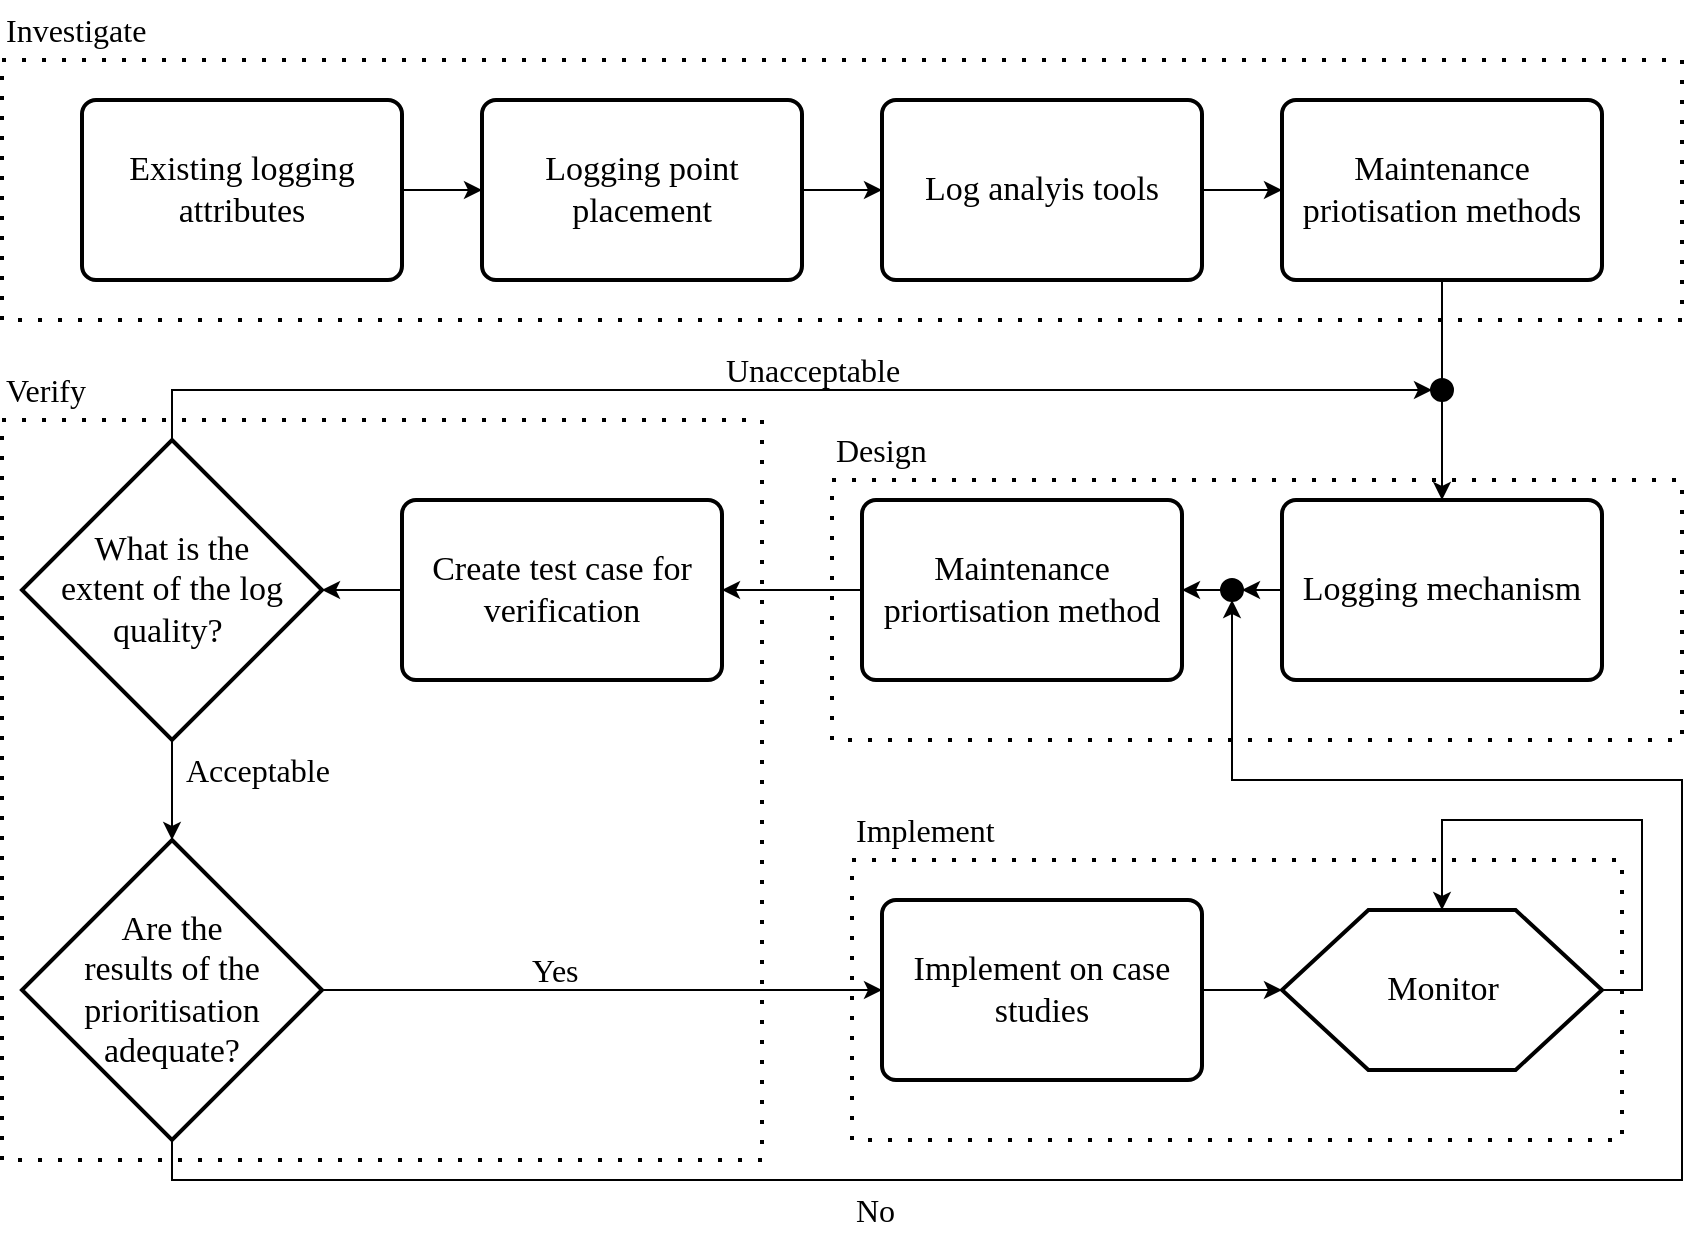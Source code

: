 <mxfile version="22.1.2" type="device">
  <diagram id="U-0fV403eUzDE7zYnu7D" name="Page-1">
    <mxGraphModel dx="2284" dy="836" grid="1" gridSize="10" guides="1" tooltips="1" connect="1" arrows="1" fold="1" page="1" pageScale="1" pageWidth="850" pageHeight="1100" math="0" shadow="0">
      <root>
        <mxCell id="0" />
        <mxCell id="1" parent="0" />
        <mxCell id="UfrXtShlHGIPYOLb9mQC-39" value="" style="rounded=0;whiteSpace=wrap;html=1;dashed=1;dashPattern=1 4;fillColor=none;strokeWidth=2;" parent="1" vertex="1">
          <mxGeometry x="425" y="450" width="385" height="140" as="geometry" />
        </mxCell>
        <mxCell id="UfrXtShlHGIPYOLb9mQC-15" value="" style="rounded=0;whiteSpace=wrap;html=1;dashed=1;dashPattern=1 4;fillColor=none;strokeWidth=2;" parent="1" vertex="1">
          <mxGeometry y="230" width="380" height="370" as="geometry" />
        </mxCell>
        <mxCell id="UfrXtShlHGIPYOLb9mQC-14" value="" style="rounded=0;whiteSpace=wrap;html=1;dashed=1;dashPattern=1 4;fillColor=none;strokeWidth=2;" parent="1" vertex="1">
          <mxGeometry y="50" width="840" height="130" as="geometry" />
        </mxCell>
        <mxCell id="UfrXtShlHGIPYOLb9mQC-16" style="edgeStyle=orthogonalEdgeStyle;rounded=0;orthogonalLoop=1;jettySize=auto;html=1;exitX=1;exitY=0.5;exitDx=0;exitDy=0;entryX=0;entryY=0.5;entryDx=0;entryDy=0;fontFamily=Times New Roman;fontSize=17;" parent="1" source="UfrXtShlHGIPYOLb9mQC-1" target="UfrXtShlHGIPYOLb9mQC-2" edge="1">
          <mxGeometry relative="1" as="geometry" />
        </mxCell>
        <mxCell id="UfrXtShlHGIPYOLb9mQC-1" value="Existing logging attributes" style="rounded=1;whiteSpace=wrap;html=1;absoluteArcSize=1;arcSize=14;strokeWidth=2;fontFamily=Times New Roman;fillColor=none;fontSize=17;" parent="1" vertex="1">
          <mxGeometry x="40" y="70" width="160" height="90" as="geometry" />
        </mxCell>
        <mxCell id="UfrXtShlHGIPYOLb9mQC-17" style="edgeStyle=orthogonalEdgeStyle;rounded=0;orthogonalLoop=1;jettySize=auto;html=1;exitX=1;exitY=0.5;exitDx=0;exitDy=0;entryX=0;entryY=0.5;entryDx=0;entryDy=0;fontFamily=Times New Roman;fontSize=17;" parent="1" source="UfrXtShlHGIPYOLb9mQC-2" target="UfrXtShlHGIPYOLb9mQC-3" edge="1">
          <mxGeometry relative="1" as="geometry" />
        </mxCell>
        <mxCell id="UfrXtShlHGIPYOLb9mQC-2" value="Logging point placement" style="rounded=1;whiteSpace=wrap;html=1;absoluteArcSize=1;arcSize=14;strokeWidth=2;fontFamily=Times New Roman;fillColor=none;fontSize=17;" parent="1" vertex="1">
          <mxGeometry x="240" y="70" width="160" height="90" as="geometry" />
        </mxCell>
        <mxCell id="UfrXtShlHGIPYOLb9mQC-18" style="edgeStyle=orthogonalEdgeStyle;rounded=0;orthogonalLoop=1;jettySize=auto;html=1;exitX=1;exitY=0.5;exitDx=0;exitDy=0;fontFamily=Times New Roman;fontSize=17;" parent="1" source="UfrXtShlHGIPYOLb9mQC-3" target="UfrXtShlHGIPYOLb9mQC-4" edge="1">
          <mxGeometry relative="1" as="geometry" />
        </mxCell>
        <mxCell id="UfrXtShlHGIPYOLb9mQC-3" value="Log analyis tools" style="rounded=1;whiteSpace=wrap;html=1;absoluteArcSize=1;arcSize=14;strokeWidth=2;fontFamily=Times New Roman;fillColor=none;fontSize=17;" parent="1" vertex="1">
          <mxGeometry x="440" y="70" width="160" height="90" as="geometry" />
        </mxCell>
        <mxCell id="UfrXtShlHGIPYOLb9mQC-35" style="edgeStyle=orthogonalEdgeStyle;rounded=0;orthogonalLoop=1;jettySize=auto;html=1;entryX=0.5;entryY=0;entryDx=0;entryDy=0;fontFamily=Times New Roman;fontSize=17;endArrow=none;endFill=0;" parent="1" source="UfrXtShlHGIPYOLb9mQC-4" target="UfrXtShlHGIPYOLb9mQC-34" edge="1">
          <mxGeometry relative="1" as="geometry" />
        </mxCell>
        <mxCell id="UfrXtShlHGIPYOLb9mQC-4" value="Maintenance priotisation methods" style="rounded=1;whiteSpace=wrap;html=1;absoluteArcSize=1;arcSize=14;strokeWidth=2;fontFamily=Times New Roman;fillColor=none;fontSize=17;" parent="1" vertex="1">
          <mxGeometry x="640" y="70" width="160" height="90" as="geometry" />
        </mxCell>
        <mxCell id="UfrXtShlHGIPYOLb9mQC-29" style="edgeStyle=orthogonalEdgeStyle;rounded=0;orthogonalLoop=1;jettySize=auto;html=1;exitX=0;exitY=0.5;exitDx=0;exitDy=0;entryX=1;entryY=0.5;entryDx=0;entryDy=0;fontFamily=Times New Roman;fontSize=17;endArrow=classic;endFill=1;" parent="1" source="UfrXtShlHGIPYOLb9mQC-5" target="UfrXtShlHGIPYOLb9mQC-27" edge="1">
          <mxGeometry relative="1" as="geometry" />
        </mxCell>
        <mxCell id="UfrXtShlHGIPYOLb9mQC-5" value="Logging mechanism" style="rounded=1;whiteSpace=wrap;html=1;absoluteArcSize=1;arcSize=14;strokeWidth=2;fontFamily=Times New Roman;fillColor=none;fontSize=17;" parent="1" vertex="1">
          <mxGeometry x="640" y="270" width="160" height="90" as="geometry" />
        </mxCell>
        <mxCell id="UfrXtShlHGIPYOLb9mQC-21" style="edgeStyle=orthogonalEdgeStyle;rounded=0;orthogonalLoop=1;jettySize=auto;html=1;exitX=0;exitY=0.5;exitDx=0;exitDy=0;fontFamily=Times New Roman;fontSize=17;" parent="1" source="UfrXtShlHGIPYOLb9mQC-6" target="UfrXtShlHGIPYOLb9mQC-7" edge="1">
          <mxGeometry relative="1" as="geometry" />
        </mxCell>
        <mxCell id="UfrXtShlHGIPYOLb9mQC-6" value="Maintenance priortisation method" style="rounded=1;whiteSpace=wrap;html=1;absoluteArcSize=1;arcSize=14;strokeWidth=2;fontFamily=Times New Roman;fillColor=none;fontSize=17;" parent="1" vertex="1">
          <mxGeometry x="430" y="270" width="160" height="90" as="geometry" />
        </mxCell>
        <mxCell id="UfrXtShlHGIPYOLb9mQC-23" style="edgeStyle=orthogonalEdgeStyle;rounded=0;orthogonalLoop=1;jettySize=auto;html=1;exitX=0;exitY=0.5;exitDx=0;exitDy=0;entryX=1;entryY=0.5;entryDx=0;entryDy=0;entryPerimeter=0;fontFamily=Times New Roman;fontSize=17;" parent="1" source="UfrXtShlHGIPYOLb9mQC-7" target="UfrXtShlHGIPYOLb9mQC-9" edge="1">
          <mxGeometry relative="1" as="geometry" />
        </mxCell>
        <mxCell id="UfrXtShlHGIPYOLb9mQC-7" value="Create test case for verification" style="rounded=1;whiteSpace=wrap;html=1;absoluteArcSize=1;arcSize=14;strokeWidth=2;fontFamily=Times New Roman;fillColor=none;fontSize=17;" parent="1" vertex="1">
          <mxGeometry x="200" y="270" width="160" height="90" as="geometry" />
        </mxCell>
        <mxCell id="UfrXtShlHGIPYOLb9mQC-24" style="edgeStyle=orthogonalEdgeStyle;rounded=0;orthogonalLoop=1;jettySize=auto;html=1;exitX=0.5;exitY=1;exitDx=0;exitDy=0;exitPerimeter=0;entryX=0.5;entryY=0;entryDx=0;entryDy=0;entryPerimeter=0;fontFamily=Times New Roman;fontSize=17;" parent="1" source="UfrXtShlHGIPYOLb9mQC-9" target="UfrXtShlHGIPYOLb9mQC-10" edge="1">
          <mxGeometry relative="1" as="geometry" />
        </mxCell>
        <mxCell id="UfrXtShlHGIPYOLb9mQC-33" style="edgeStyle=orthogonalEdgeStyle;rounded=0;orthogonalLoop=1;jettySize=auto;html=1;exitX=0.5;exitY=0;exitDx=0;exitDy=0;exitPerimeter=0;fontFamily=Times New Roman;fontSize=17;endArrow=classic;endFill=1;entryX=0;entryY=0.5;entryDx=0;entryDy=0;" parent="1" source="UfrXtShlHGIPYOLb9mQC-9" target="UfrXtShlHGIPYOLb9mQC-34" edge="1">
          <mxGeometry relative="1" as="geometry">
            <mxPoint x="630" y="200" as="targetPoint" />
          </mxGeometry>
        </mxCell>
        <mxCell id="UfrXtShlHGIPYOLb9mQC-9" value="What is the &lt;br&gt;extent of the log quality?&amp;nbsp;" style="strokeWidth=2;html=1;shape=mxgraph.flowchart.decision;whiteSpace=wrap;fontFamily=Times New Roman;fillColor=none;fontSize=17;" parent="1" vertex="1">
          <mxGeometry x="10" y="240" width="150" height="150" as="geometry" />
        </mxCell>
        <mxCell id="UfrXtShlHGIPYOLb9mQC-25" style="edgeStyle=orthogonalEdgeStyle;rounded=0;orthogonalLoop=1;jettySize=auto;html=1;exitX=1;exitY=0.5;exitDx=0;exitDy=0;exitPerimeter=0;entryX=0;entryY=0.5;entryDx=0;entryDy=0;fontFamily=Times New Roman;fontSize=17;" parent="1" source="UfrXtShlHGIPYOLb9mQC-10" target="UfrXtShlHGIPYOLb9mQC-13" edge="1">
          <mxGeometry relative="1" as="geometry" />
        </mxCell>
        <mxCell id="UfrXtShlHGIPYOLb9mQC-37" style="edgeStyle=orthogonalEdgeStyle;rounded=0;orthogonalLoop=1;jettySize=auto;html=1;exitX=0.5;exitY=1;exitDx=0;exitDy=0;exitPerimeter=0;entryX=0.5;entryY=1;entryDx=0;entryDy=0;fontFamily=Times New Roman;fontSize=17;endArrow=classic;endFill=1;" parent="1" source="UfrXtShlHGIPYOLb9mQC-10" target="UfrXtShlHGIPYOLb9mQC-27" edge="1">
          <mxGeometry relative="1" as="geometry">
            <Array as="points">
              <mxPoint x="85" y="610" />
              <mxPoint x="840" y="610" />
              <mxPoint x="840" y="410" />
              <mxPoint x="615" y="410" />
            </Array>
          </mxGeometry>
        </mxCell>
        <mxCell id="UfrXtShlHGIPYOLb9mQC-10" value="Are the &lt;br&gt;results of the prioritisation adequate?" style="strokeWidth=2;html=1;shape=mxgraph.flowchart.decision;whiteSpace=wrap;fontFamily=Times New Roman;fillColor=none;fontSize=17;" parent="1" vertex="1">
          <mxGeometry x="10" y="440" width="150" height="150" as="geometry" />
        </mxCell>
        <mxCell id="UfrXtShlHGIPYOLb9mQC-11" value="Monitor" style="verticalLabelPosition=middle;verticalAlign=middle;html=1;shape=hexagon;perimeter=hexagonPerimeter2;arcSize=6;size=0.27;strokeWidth=2;fillColor=none;labelPosition=center;align=center;fontFamily=Times New Roman;fontSize=17;" parent="1" vertex="1">
          <mxGeometry x="640" y="475" width="160" height="80" as="geometry" />
        </mxCell>
        <mxCell id="UfrXtShlHGIPYOLb9mQC-22" style="edgeStyle=orthogonalEdgeStyle;rounded=0;orthogonalLoop=1;jettySize=auto;html=1;exitX=1;exitY=0.5;exitDx=0;exitDy=0;entryX=0;entryY=0.5;entryDx=0;entryDy=0;fontFamily=Times New Roman;fontSize=17;" parent="1" source="UfrXtShlHGIPYOLb9mQC-13" target="UfrXtShlHGIPYOLb9mQC-11" edge="1">
          <mxGeometry relative="1" as="geometry" />
        </mxCell>
        <mxCell id="UfrXtShlHGIPYOLb9mQC-13" value="Implement on case studies" style="rounded=1;whiteSpace=wrap;html=1;absoluteArcSize=1;arcSize=14;strokeWidth=2;fontFamily=Times New Roman;fillColor=none;fontSize=17;" parent="1" vertex="1">
          <mxGeometry x="440" y="470" width="160" height="90" as="geometry" />
        </mxCell>
        <mxCell id="UfrXtShlHGIPYOLb9mQC-30" style="edgeStyle=orthogonalEdgeStyle;rounded=0;orthogonalLoop=1;jettySize=auto;html=1;exitX=0;exitY=0.5;exitDx=0;exitDy=0;entryX=1;entryY=0.5;entryDx=0;entryDy=0;fontFamily=Times New Roman;fontSize=17;" parent="1" source="UfrXtShlHGIPYOLb9mQC-27" target="UfrXtShlHGIPYOLb9mQC-6" edge="1">
          <mxGeometry relative="1" as="geometry" />
        </mxCell>
        <mxCell id="UfrXtShlHGIPYOLb9mQC-27" value="" style="ellipse;whiteSpace=wrap;html=1;aspect=fixed;strokeWidth=2;fontFamily=Times New Roman;fontSize=17;fillColor=#000000;" parent="1" vertex="1">
          <mxGeometry x="610" y="310" width="10" height="10" as="geometry" />
        </mxCell>
        <mxCell id="UfrXtShlHGIPYOLb9mQC-36" style="edgeStyle=orthogonalEdgeStyle;rounded=0;orthogonalLoop=1;jettySize=auto;html=1;exitX=0.5;exitY=1;exitDx=0;exitDy=0;entryX=0.5;entryY=0;entryDx=0;entryDy=0;fontFamily=Times New Roman;fontSize=17;endArrow=classic;endFill=1;" parent="1" source="UfrXtShlHGIPYOLb9mQC-34" target="UfrXtShlHGIPYOLb9mQC-5" edge="1">
          <mxGeometry relative="1" as="geometry" />
        </mxCell>
        <mxCell id="UfrXtShlHGIPYOLb9mQC-34" value="" style="ellipse;whiteSpace=wrap;html=1;aspect=fixed;strokeWidth=2;fontFamily=Times New Roman;fontSize=17;fillColor=#000000;" parent="1" vertex="1">
          <mxGeometry x="715" y="210" width="10" height="10" as="geometry" />
        </mxCell>
        <mxCell id="UfrXtShlHGIPYOLb9mQC-38" value="" style="rounded=0;whiteSpace=wrap;html=1;dashed=1;dashPattern=1 4;fillColor=none;strokeWidth=2;" parent="1" vertex="1">
          <mxGeometry x="415" y="260" width="425" height="130" as="geometry" />
        </mxCell>
        <mxCell id="UfrXtShlHGIPYOLb9mQC-40" style="edgeStyle=orthogonalEdgeStyle;rounded=0;orthogonalLoop=1;jettySize=auto;html=1;exitX=1;exitY=0.5;exitDx=0;exitDy=0;entryX=0.5;entryY=0;entryDx=0;entryDy=0;fontFamily=Times New Roman;fontSize=17;endArrow=classic;endFill=1;" parent="1" source="UfrXtShlHGIPYOLb9mQC-11" target="UfrXtShlHGIPYOLb9mQC-11" edge="1">
          <mxGeometry relative="1" as="geometry">
            <Array as="points">
              <mxPoint x="820" y="515" />
              <mxPoint x="820" y="430" />
              <mxPoint x="720" y="430" />
            </Array>
          </mxGeometry>
        </mxCell>
        <mxCell id="UfrXtShlHGIPYOLb9mQC-41" value="Implement" style="text;html=1;strokeColor=none;fillColor=none;align=left;verticalAlign=middle;whiteSpace=wrap;rounded=0;dashed=1;dashPattern=1 4;strokeWidth=3;fontSize=16;fontFamily=Times New Roman;" parent="1" vertex="1">
          <mxGeometry x="425" y="420" width="180" height="30" as="geometry" />
        </mxCell>
        <mxCell id="UfrXtShlHGIPYOLb9mQC-42" value="Design" style="text;html=1;strokeColor=none;fillColor=none;align=left;verticalAlign=middle;whiteSpace=wrap;rounded=0;dashed=1;dashPattern=1 4;strokeWidth=3;fontSize=16;fontFamily=Times New Roman;" parent="1" vertex="1">
          <mxGeometry x="415" y="230" width="180" height="30" as="geometry" />
        </mxCell>
        <mxCell id="UfrXtShlHGIPYOLb9mQC-43" value="Verify" style="text;html=1;strokeColor=none;fillColor=none;align=left;verticalAlign=middle;whiteSpace=wrap;rounded=0;dashed=1;dashPattern=1 4;strokeWidth=3;fontSize=16;fontFamily=Times New Roman;" parent="1" vertex="1">
          <mxGeometry y="200" width="180" height="30" as="geometry" />
        </mxCell>
        <mxCell id="UfrXtShlHGIPYOLb9mQC-44" value="Investigate" style="text;html=1;strokeColor=none;fillColor=none;align=left;verticalAlign=middle;whiteSpace=wrap;rounded=0;dashed=1;dashPattern=1 4;strokeWidth=3;fontSize=16;fontFamily=Times New Roman;" parent="1" vertex="1">
          <mxGeometry y="20" width="180" height="30" as="geometry" />
        </mxCell>
        <mxCell id="stfFPIC2574BeWC7ZtHq-1" value="No" style="text;html=1;strokeColor=none;fillColor=none;align=left;verticalAlign=middle;whiteSpace=wrap;rounded=0;dashed=1;dashPattern=1 4;strokeWidth=3;fontSize=16;fontFamily=Times New Roman;" parent="1" vertex="1">
          <mxGeometry x="425" y="610" width="35" height="30" as="geometry" />
        </mxCell>
        <mxCell id="stfFPIC2574BeWC7ZtHq-2" value="Yes" style="text;html=1;strokeColor=none;fillColor=none;align=left;verticalAlign=middle;whiteSpace=wrap;rounded=0;dashed=1;dashPattern=1 4;strokeWidth=3;fontSize=16;fontFamily=Times New Roman;" parent="1" vertex="1">
          <mxGeometry x="262.5" y="490" width="35" height="30" as="geometry" />
        </mxCell>
        <mxCell id="stfFPIC2574BeWC7ZtHq-3" value="Unacceptable" style="text;html=1;strokeColor=none;fillColor=none;align=left;verticalAlign=middle;whiteSpace=wrap;rounded=0;dashed=1;dashPattern=1 4;strokeWidth=3;fontSize=16;fontFamily=Times New Roman;" parent="1" vertex="1">
          <mxGeometry x="360" y="190" width="80" height="30" as="geometry" />
        </mxCell>
        <mxCell id="stfFPIC2574BeWC7ZtHq-4" value="Acceptable" style="text;html=1;strokeColor=none;fillColor=none;align=left;verticalAlign=middle;whiteSpace=wrap;rounded=0;dashed=1;dashPattern=1 4;strokeWidth=3;fontSize=16;fontFamily=Times New Roman;" parent="1" vertex="1">
          <mxGeometry x="90" y="390" width="35" height="30" as="geometry" />
        </mxCell>
      </root>
    </mxGraphModel>
  </diagram>
</mxfile>

